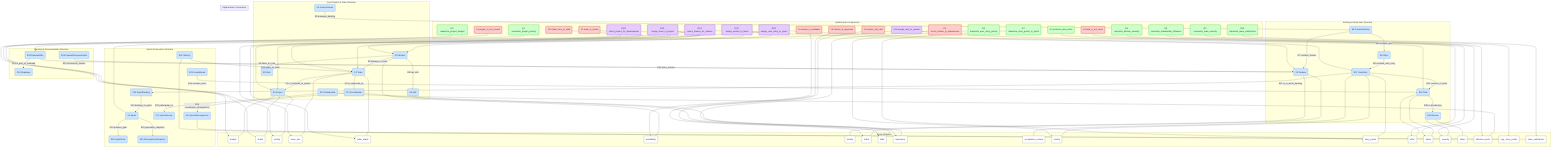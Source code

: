graph TD
    %% Styling
    classDef entity fill:#cce5ff,stroke:#66a3ff,stroke-width:2px;
    classDef attribute fill:#ffffff,stroke:#333,stroke-width:1px;
    classDef relation fill:#ffd9b3,stroke:#ff9933,stroke-width:2px,color:#000;
    classDef goal fill:#ccffcc,stroke:#33cc33,stroke-width:2px;
    classDef condition fill:#ffcccc,stroke:#cc3333,stroke-width:2px;
    classDef dv fill:#e5ccff,stroke:#9933ff,stroke-width:2px;

    %% Subgraph for Core Entities & Relationships
    subgraph "Core Project & Team Structure"
        E0(E0 Project):::entity
        E1(E1 Team):::entity
        E2(E2 Worker):::entity
        E4(E4 Skill):::entity
        E5(E5 Role):::entity
        E6(E6 ProductOwner):::entity
        E7(E7 ScrumMaster):::entity
        E21(E21 Stakeholder):::entity

        E1 --"R1 is_assigned_to_project"--> E0
        E2 --"R2 belongs_to_team"--> E1
        E2 --"R3 has_skill"--> E4
        E2 --"R4 takes_on_role"--> E5
        E1 --"R6 is_supported_by"--> E7
    end

    subgraph "Backlog & Work Item Structure"
        E3(E3 Feature):::entity
        E8(E8 ProductBacklog):::entity
        E16(E16 Epic):::entity
        E17(E17 UserStory):::entity
        E18(E18 Task):::entity
        E20(E20 Blocker):::entity

        E6 --"R5 manages_backlog"--> E8
        E8 --"R7 contains_feature"--> E3
        E8 --"R8 contains_epic"--> E16
        E16 --"R9 contains_user_story"--> E17
        E17 --"R10 consists_of_tasks"--> E18
        E18 --"R16 is_blocked_by"--> E20
    end

    subgraph "Sprint & Execution Structure"
        E9(E9 Sprint):::entity
        E12(E12 SprintReview):::entity
        E13(E13 SprintRetrospective):::entity
        E14(E14 SprintBacklog):::entity
        E15(E15 SprintGoal):::entity
        E19(E19 DevelopmentSnapshot):::entity
        E22(E22 Velocity):::entity
        E25(E25 ScrumBoard):::entity
        
        E17 --"R11 is_in_sprint_backlog"--> E14
        E14 --"R12 belongs_to_sprint"--> E9
        E9 --"R13 pursues_goal"--> E15
        E25 --"R14 contains_tasks"--> E18
        E21 --"R17 participates_in"--> E12
        E7 --"R18 moderates_retrospective"--> E13
        E22 --"R19 refers_to_team"--> E1
        E9 --"R22 generates_snapshot"--> E19
    end

    subgraph "Planning & Documentation Structure"
        E23(E23 ReleasePlan):::entity
        E24(E24 Roadmap):::entity
        E26(E26 FeatureDocumentation):::entity

        E26 --"R15 documents_feature"--> E3
        E23 --"R20 plans_release"--> E3
        E23 --"R21 is_part_of_roadmap"--> E24
    end

    %% Subgraph for Attributes (sample for brevity, full list is very large)
    subgraph "Entity Attributes"
        E0_attr0(budget):::attribute
        E0_attr6(status):::attribute
        E0_attr8(priority):::attribute
        E1_attr2(team_size):::attribute
        E1_attr4(team_status):::attribute
        E2_attr6(availability):::attribute
        E3_attr4(priority):::attribute
        E3_attr3(status):::attribute
        E4_attr1(label):::attribute
        E7_attr3(experience):::attribute
        E17_attr3(acceptance_criteria):::attribute
        E17_attr4(priority):::attribute
        E17_attr5(story_points):::attribute
        E18_attr4(effort):::attribute
        E18_attr3(status):::attribute
        E20_attr3(severity):::attribute
        E20_attr4(status):::attribute
        E21_attr6(influence_level):::attribute
        E22_attr2(avg._story_points):::attribute
        SRE_attr3(team_satisfaction):::attribute
        
        E0 --- E0_attr0 & E0_attr6 & E0_attr8
        E1 --- E1_attr2 & E1_attr4
        E2 --- E2_attr6
        E3 --- E3_attr4 & E3_attr3
        E4 --- E4_attr1
        E7 --- E7_attr3
        E17 --- E17_attr3 & E17_attr4 & E17_attr5
        E18 --- E18_attr4 & E18_attr3
        E20 --- E20_attr3 & E20_attr4
        E21 --- E21_attr6
        E22 --- E22_attr2
        E13 --- SRE_attr3
    end

    %% Subgraph for Goals, Conditions, DVs
    subgraph "Optimization Components"
        %% Goals
        G0(G0 maximize_project_budget):::goal
        G1(G1 maximize_project_priority):::goal
        G2(G2 maximize_team_velocity):::goal
        G3(G3 minimize_task_effort):::goal
        G4(G4 minimize_blocker_severity):::goal
        G5(G5 maximize_user_story_priority):::goal
        G7(G7 maximize_story_points_in_sprint):::goal
        G9(G9 maximize_stakeholder_influence):::goal
        G10(G10 maximize_team_satisfaction):::goal
        
        %% Conditions
        C0(C0 worker_is_available):::condition
        C1(C1 team_is_active):::condition
        C2(C2 project_is_not_closed):::condition
        C3(C3 scrum_master_is_experienced):::condition
        C4(C4 task_is_not_done):::condition
        C8(C8 feature_is_approved):::condition
        C9(C9 worker_has_skill):::condition
        C10(C10 team_size_is_valid):::condition
        
        %% Decision Variables
        DV0(DV0 assign_worker_to_team):::dv
        DV1(DV1 assign_team_to_project):::dv
        DV2(DV2 assign_user_story_to_sprint):::dv
        DV3(DV3 assign_task_to_worker):::dv
        DV4(DV4 select_feature_for_release):::dv
        DV9(DV9 select_project_for_development):::dv
    end

    %% Connections for Optimization Components
    subgraph "Optimization Connections"
        G0 --> E0_attr0
        G1 --> E0_attr8
        G2 --> E22_attr2
        G3 --> E18_attr4
        G4 --> E20_attr3
        G5 --> E17_attr4
        G7 --> E17_attr5
        G9 --> E21_attr6
        G10 --> SRE_attr3

        C0 --> E2_attr6
        C1 --> E1_attr4
        C2 --> E0_attr6
        C3 --> E7_attr3
        C4 --> E18_attr3
        C8 --> E3_attr3
        C9 --> E4_attr1
        C10 --> E1_attr2

        DV0 --> E2 & E1
        DV1 --> E1 & E0
        DV2 --> E17 & E9
        DV3 --> E18 & E2
        DV4 --> E3 & E23
        DV9 --> E0
    end